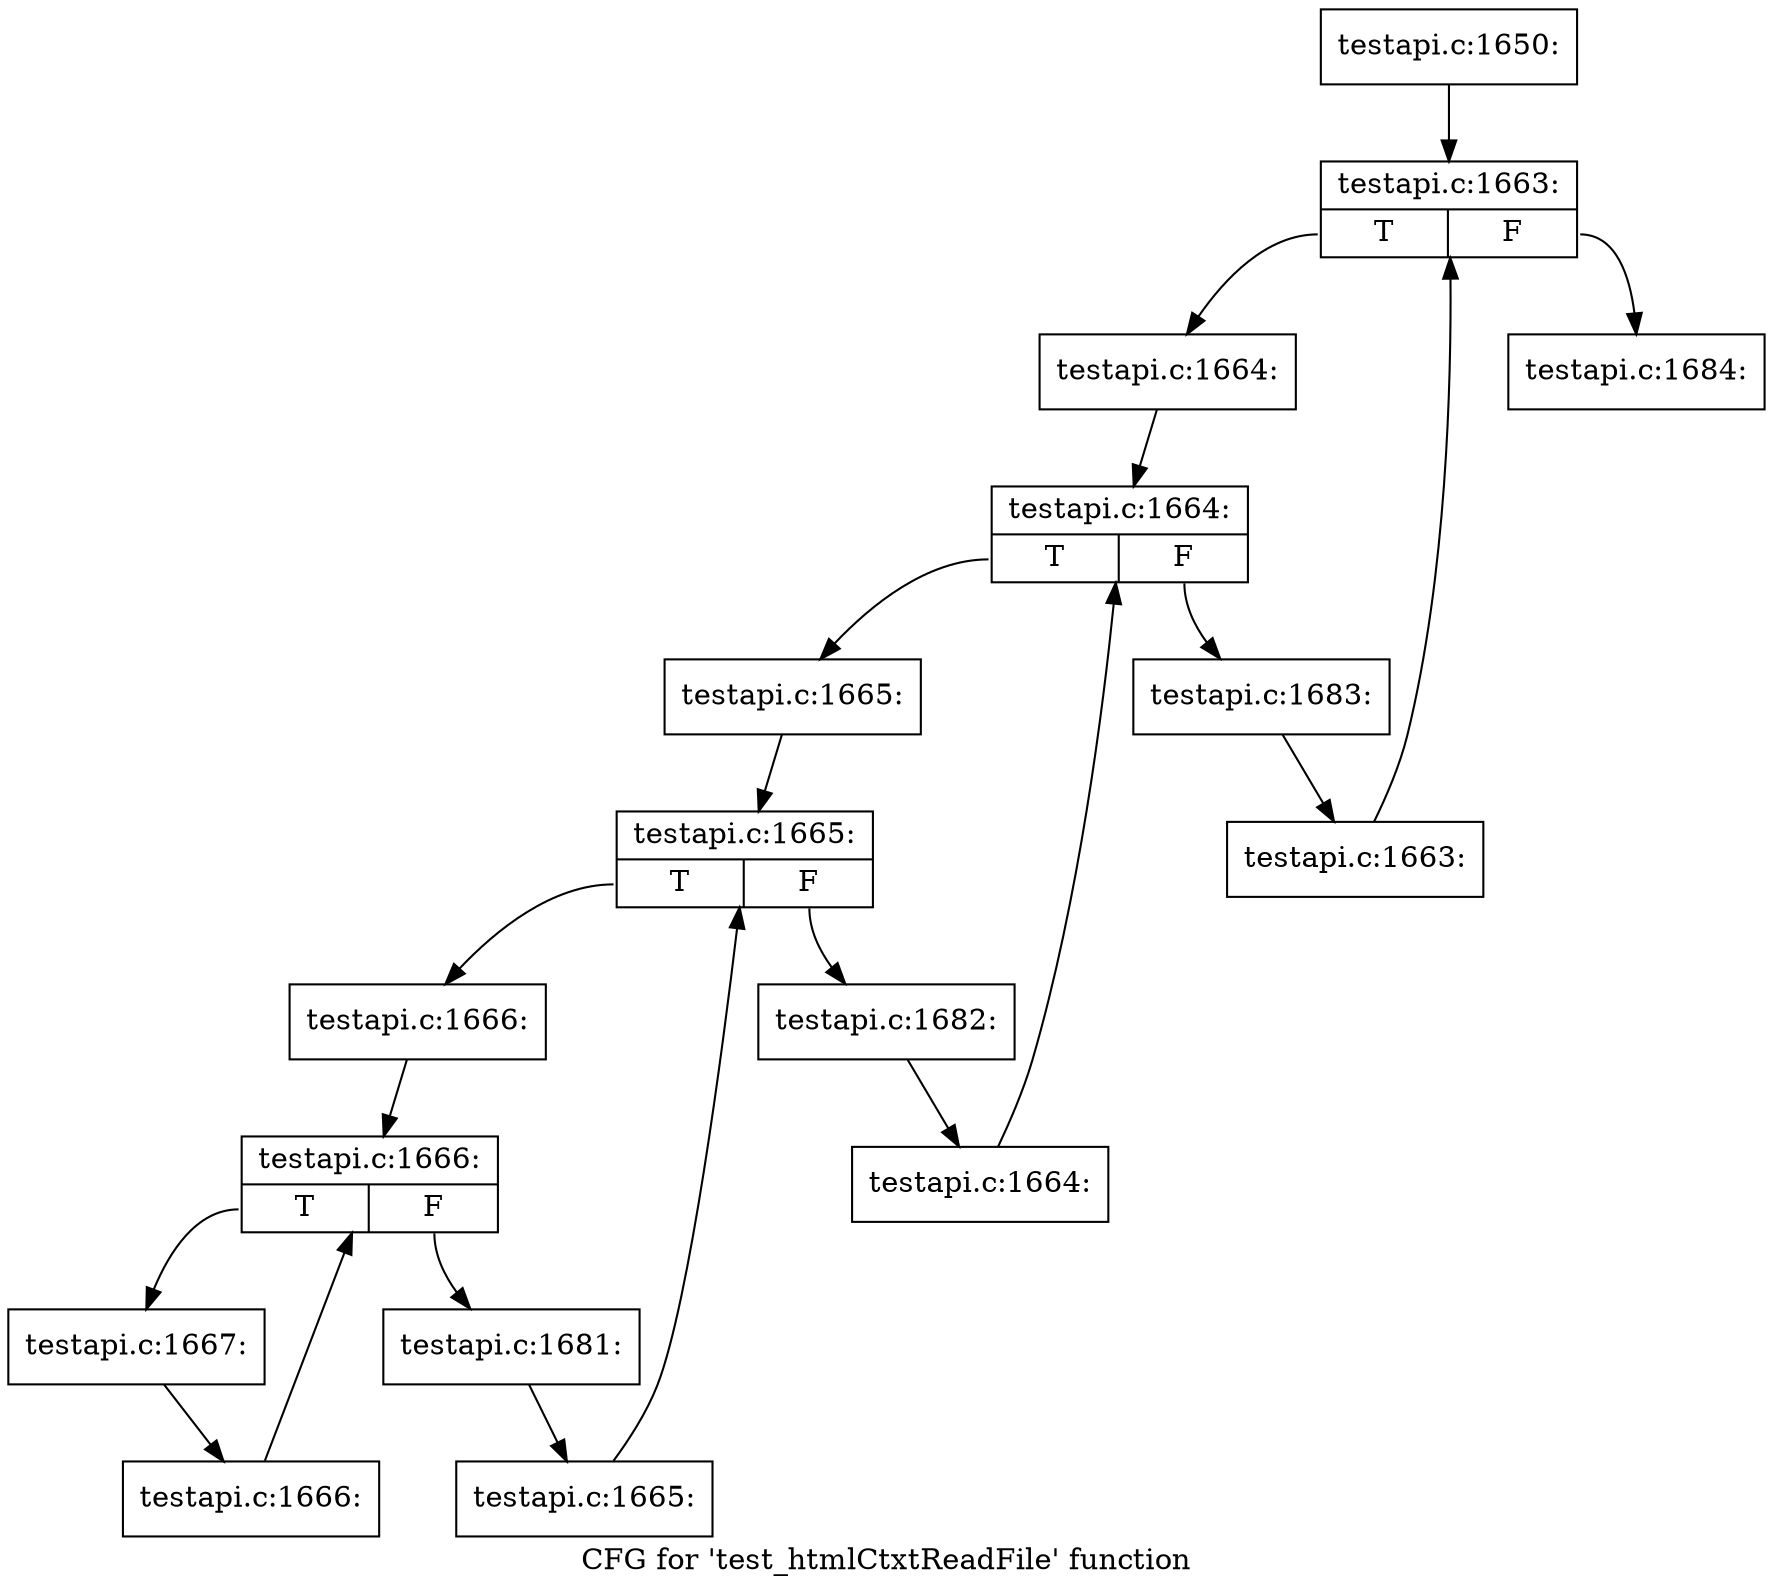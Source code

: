 digraph "CFG for 'test_htmlCtxtReadFile' function" {
	label="CFG for 'test_htmlCtxtReadFile' function";

	Node0x40d2310 [shape=record,label="{testapi.c:1650:}"];
	Node0x40d2310 -> Node0x40d42e0;
	Node0x40d42e0 [shape=record,label="{testapi.c:1663:|{<s0>T|<s1>F}}"];
	Node0x40d42e0:s0 -> Node0x40d45c0;
	Node0x40d42e0:s1 -> Node0x40d4140;
	Node0x40d45c0 [shape=record,label="{testapi.c:1664:}"];
	Node0x40d45c0 -> Node0x40d49b0;
	Node0x40d49b0 [shape=record,label="{testapi.c:1664:|{<s0>T|<s1>F}}"];
	Node0x40d49b0:s0 -> Node0x40d4c30;
	Node0x40d49b0:s1 -> Node0x40d4890;
	Node0x40d4c30 [shape=record,label="{testapi.c:1665:}"];
	Node0x40d4c30 -> Node0x40d5020;
	Node0x40d5020 [shape=record,label="{testapi.c:1665:|{<s0>T|<s1>F}}"];
	Node0x40d5020:s0 -> Node0x40d52a0;
	Node0x40d5020:s1 -> Node0x40d4f00;
	Node0x40d52a0 [shape=record,label="{testapi.c:1666:}"];
	Node0x40d52a0 -> Node0x40d5690;
	Node0x40d5690 [shape=record,label="{testapi.c:1666:|{<s0>T|<s1>F}}"];
	Node0x40d5690:s0 -> Node0x40d5910;
	Node0x40d5690:s1 -> Node0x40d5570;
	Node0x40d5910 [shape=record,label="{testapi.c:1667:}"];
	Node0x40d5910 -> Node0x40d5880;
	Node0x40d5880 [shape=record,label="{testapi.c:1666:}"];
	Node0x40d5880 -> Node0x40d5690;
	Node0x40d5570 [shape=record,label="{testapi.c:1681:}"];
	Node0x40d5570 -> Node0x40d5210;
	Node0x40d5210 [shape=record,label="{testapi.c:1665:}"];
	Node0x40d5210 -> Node0x40d5020;
	Node0x40d4f00 [shape=record,label="{testapi.c:1682:}"];
	Node0x40d4f00 -> Node0x40d4ba0;
	Node0x40d4ba0 [shape=record,label="{testapi.c:1664:}"];
	Node0x40d4ba0 -> Node0x40d49b0;
	Node0x40d4890 [shape=record,label="{testapi.c:1683:}"];
	Node0x40d4890 -> Node0x40d4530;
	Node0x40d4530 [shape=record,label="{testapi.c:1663:}"];
	Node0x40d4530 -> Node0x40d42e0;
	Node0x40d4140 [shape=record,label="{testapi.c:1684:}"];
}
